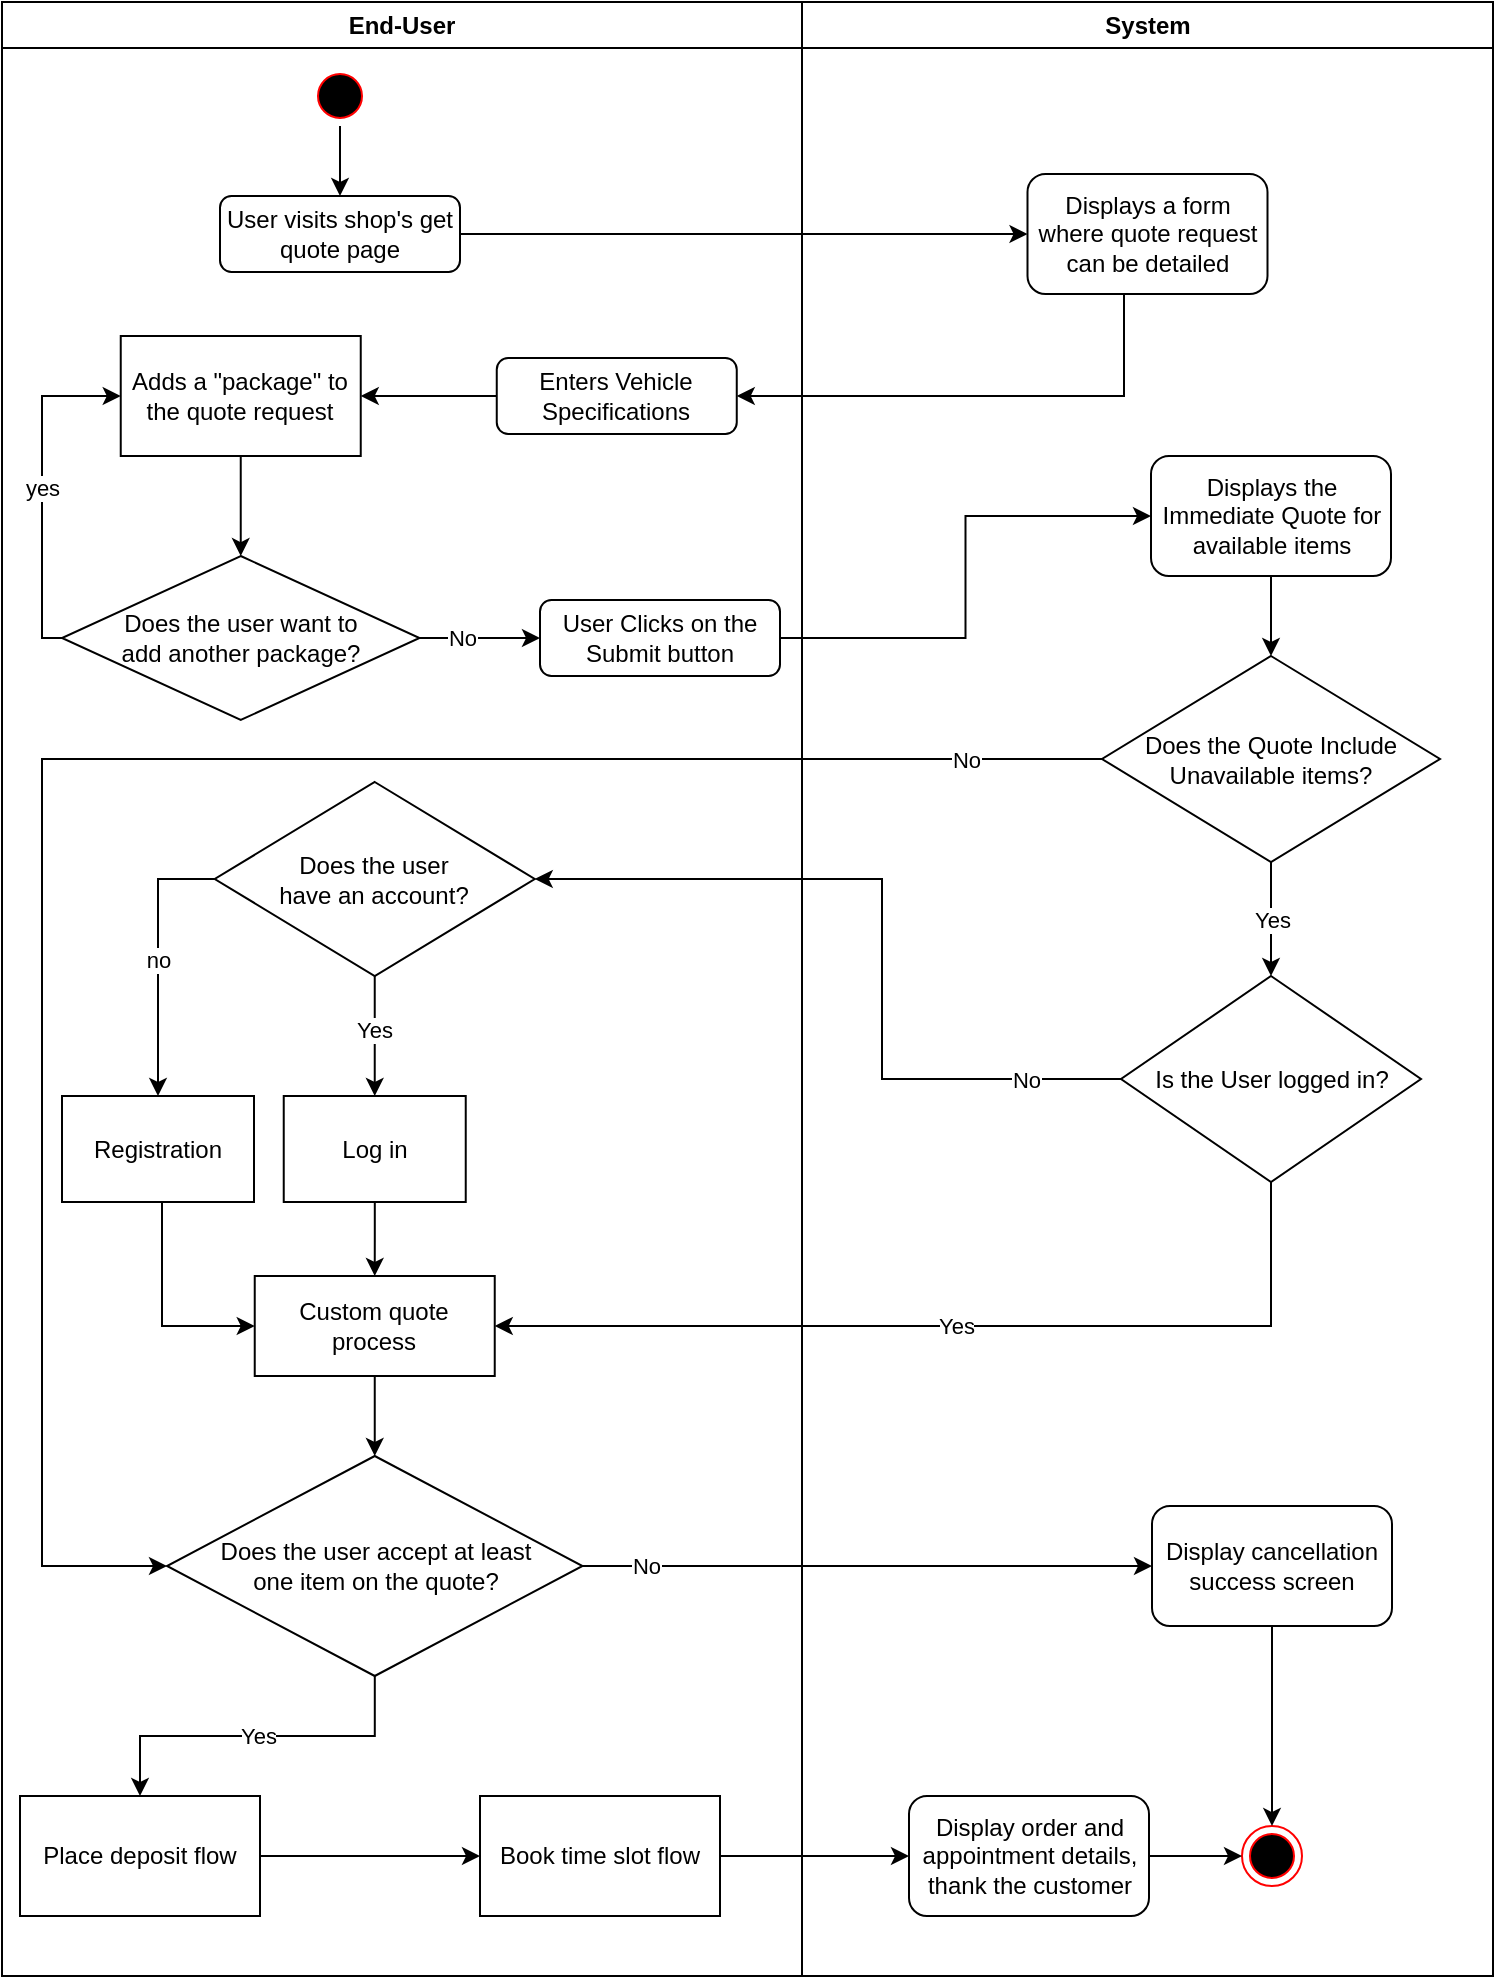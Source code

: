 <mxfile version="20.4.0" type="github">
  <diagram name="Page-1" id="e7e014a7-5840-1c2e-5031-d8a46d1fe8dd">
    <mxGraphModel dx="1208" dy="671" grid="1" gridSize="10" guides="1" tooltips="1" connect="1" arrows="1" fold="1" page="1" pageScale="1" pageWidth="1169" pageHeight="826" background="none" math="0" shadow="0">
      <root>
        <mxCell id="0" />
        <mxCell id="1" parent="0" />
        <mxCell id="C72ip7JD7R5VJmdPQOm5-44" value="" style="edgeStyle=orthogonalEdgeStyle;rounded=0;orthogonalLoop=1;jettySize=auto;html=1;strokeColor=#000000;entryX=0.5;entryY=0;entryDx=0;entryDy=0;" parent="1" edge="1">
          <mxGeometry relative="1" as="geometry">
            <Array as="points">
              <mxPoint x="470" y="260" />
              <mxPoint x="470" y="160" />
              <mxPoint x="795" y="160" />
            </Array>
            <mxPoint x="385" y="260.037" as="sourcePoint" />
          </mxGeometry>
        </mxCell>
        <mxCell id="C72ip7JD7R5VJmdPQOm5-59" style="edgeStyle=orthogonalEdgeStyle;rounded=0;orthogonalLoop=1;jettySize=auto;html=1;exitX=0;exitY=0.5;exitDx=0;exitDy=0;entryX=0.5;entryY=0;entryDx=0;entryDy=0;strokeColor=#000000;" parent="1" edge="1">
          <mxGeometry relative="1" as="geometry">
            <mxPoint x="570" y="320" as="sourcePoint" />
          </mxGeometry>
        </mxCell>
        <mxCell id="C72ip7JD7R5VJmdPQOm5-62" style="edgeStyle=orthogonalEdgeStyle;rounded=0;orthogonalLoop=1;jettySize=auto;html=1;exitX=1;exitY=0.5;exitDx=0;exitDy=0;entryX=0.5;entryY=0;entryDx=0;entryDy=0;strokeColor=#000000;" parent="1" edge="1">
          <mxGeometry relative="1" as="geometry">
            <Array as="points">
              <mxPoint x="500" y="379" />
              <mxPoint x="500" y="180" />
            </Array>
            <mxPoint x="795.0" y="180" as="targetPoint" />
          </mxGeometry>
        </mxCell>
        <mxCell id="C72ip7JD7R5VJmdPQOm5-69" style="edgeStyle=orthogonalEdgeStyle;rounded=0;orthogonalLoop=1;jettySize=auto;html=1;exitX=1;exitY=0.5;exitDx=0;exitDy=0;entryX=0.5;entryY=1;entryDx=0;entryDy=0;strokeColor=#000000;" parent="1" edge="1">
          <mxGeometry relative="1" as="geometry">
            <Array as="points">
              <mxPoint x="520" y="531" />
              <mxPoint x="520" y="390" />
              <mxPoint x="657" y="390" />
            </Array>
            <mxPoint x="657.25" y="350" as="targetPoint" />
          </mxGeometry>
        </mxCell>
        <mxCell id="kRIrVRTwHgcSPXHYipSR-5" value="End-User" style="swimlane;whiteSpace=wrap" vertex="1" parent="1">
          <mxGeometry x="50" y="20" width="400" height="987" as="geometry" />
        </mxCell>
        <mxCell id="kRIrVRTwHgcSPXHYipSR-6" value="" style="edgeStyle=orthogonalEdgeStyle;rounded=0;orthogonalLoop=1;jettySize=auto;html=1;" edge="1" parent="kRIrVRTwHgcSPXHYipSR-5" source="kRIrVRTwHgcSPXHYipSR-7" target="kRIrVRTwHgcSPXHYipSR-13">
          <mxGeometry relative="1" as="geometry" />
        </mxCell>
        <mxCell id="kRIrVRTwHgcSPXHYipSR-7" value="" style="ellipse;shape=startState;fillColor=#000000;strokeColor=#ff0000;" vertex="1" parent="kRIrVRTwHgcSPXHYipSR-5">
          <mxGeometry x="154" y="32" width="30" height="30" as="geometry" />
        </mxCell>
        <mxCell id="kRIrVRTwHgcSPXHYipSR-8" value="" style="edgeStyle=orthogonalEdgeStyle;rounded=0;orthogonalLoop=1;jettySize=auto;html=1;strokeColor=#000000;" edge="1" parent="kRIrVRTwHgcSPXHYipSR-5">
          <mxGeometry relative="1" as="geometry">
            <mxPoint x="155.5" y="251" as="sourcePoint" />
          </mxGeometry>
        </mxCell>
        <mxCell id="kRIrVRTwHgcSPXHYipSR-9" value="no" style="edgeLabel;html=1;align=center;verticalAlign=middle;resizable=0;points=[];" vertex="1" connectable="0" parent="kRIrVRTwHgcSPXHYipSR-8">
          <mxGeometry x="-0.121" relative="1" as="geometry">
            <mxPoint y="-9" as="offset" />
          </mxGeometry>
        </mxCell>
        <mxCell id="kRIrVRTwHgcSPXHYipSR-10" value="" style="edgeStyle=orthogonalEdgeStyle;rounded=0;orthogonalLoop=1;jettySize=auto;html=1;strokeColor=#000000;" edge="1" parent="kRIrVRTwHgcSPXHYipSR-5">
          <mxGeometry relative="1" as="geometry">
            <mxPoint x="85.537" y="289.979" as="sourcePoint" />
          </mxGeometry>
        </mxCell>
        <mxCell id="kRIrVRTwHgcSPXHYipSR-11" value="yes" style="edgeLabel;html=1;align=center;verticalAlign=middle;resizable=0;points=[];" vertex="1" connectable="0" parent="kRIrVRTwHgcSPXHYipSR-10">
          <mxGeometry x="-0.227" y="-1" relative="1" as="geometry">
            <mxPoint x="11" y="2" as="offset" />
          </mxGeometry>
        </mxCell>
        <mxCell id="kRIrVRTwHgcSPXHYipSR-12" value="" style="edgeStyle=orthogonalEdgeStyle;rounded=0;orthogonalLoop=1;jettySize=auto;html=1;strokeColor=#000000;" edge="1" parent="kRIrVRTwHgcSPXHYipSR-5">
          <mxGeometry relative="1" as="geometry">
            <mxPoint x="85.537" y="353" as="sourcePoint" />
          </mxGeometry>
        </mxCell>
        <mxCell id="kRIrVRTwHgcSPXHYipSR-13" value="User visits shop&#39;s get quote page" style="rounded=1;whiteSpace=wrap;html=1;" vertex="1" parent="kRIrVRTwHgcSPXHYipSR-5">
          <mxGeometry x="109" y="97" width="120" height="38" as="geometry" />
        </mxCell>
        <mxCell id="kRIrVRTwHgcSPXHYipSR-14" value="" style="edgeStyle=orthogonalEdgeStyle;rounded=0;orthogonalLoop=1;jettySize=auto;html=1;" edge="1" parent="kRIrVRTwHgcSPXHYipSR-5" source="kRIrVRTwHgcSPXHYipSR-15" target="kRIrVRTwHgcSPXHYipSR-17">
          <mxGeometry relative="1" as="geometry" />
        </mxCell>
        <mxCell id="kRIrVRTwHgcSPXHYipSR-15" value="Adds a &quot;package&quot; to the quote request" style="whiteSpace=wrap;html=1;" vertex="1" parent="kRIrVRTwHgcSPXHYipSR-5">
          <mxGeometry x="59.37" y="167" width="120" height="60" as="geometry" />
        </mxCell>
        <mxCell id="kRIrVRTwHgcSPXHYipSR-16" value="yes" style="edgeStyle=orthogonalEdgeStyle;rounded=0;orthogonalLoop=1;jettySize=auto;html=1;exitX=0;exitY=0.5;exitDx=0;exitDy=0;entryX=0;entryY=0.5;entryDx=0;entryDy=0;" edge="1" parent="kRIrVRTwHgcSPXHYipSR-5" source="kRIrVRTwHgcSPXHYipSR-17" target="kRIrVRTwHgcSPXHYipSR-15">
          <mxGeometry relative="1" as="geometry">
            <Array as="points">
              <mxPoint x="20" y="318" />
              <mxPoint x="20" y="197" />
            </Array>
          </mxGeometry>
        </mxCell>
        <mxCell id="kRIrVRTwHgcSPXHYipSR-81" value="No" style="edgeStyle=orthogonalEdgeStyle;rounded=0;orthogonalLoop=1;jettySize=auto;html=1;entryX=0;entryY=0.5;entryDx=0;entryDy=0;" edge="1" parent="kRIrVRTwHgcSPXHYipSR-5" source="kRIrVRTwHgcSPXHYipSR-17" target="kRIrVRTwHgcSPXHYipSR-80">
          <mxGeometry x="-0.295" relative="1" as="geometry">
            <mxPoint as="offset" />
          </mxGeometry>
        </mxCell>
        <mxCell id="kRIrVRTwHgcSPXHYipSR-17" value="Does the user want to &lt;br&gt;add another package?" style="rhombus;whiteSpace=wrap;html=1;" vertex="1" parent="kRIrVRTwHgcSPXHYipSR-5">
          <mxGeometry x="30.0" y="277" width="178.75" height="82" as="geometry" />
        </mxCell>
        <mxCell id="kRIrVRTwHgcSPXHYipSR-18" value="no" style="edgeStyle=orthogonalEdgeStyle;rounded=0;orthogonalLoop=1;jettySize=auto;html=1;exitX=0;exitY=0.5;exitDx=0;exitDy=0;" edge="1" parent="kRIrVRTwHgcSPXHYipSR-5" source="kRIrVRTwHgcSPXHYipSR-20" target="kRIrVRTwHgcSPXHYipSR-22">
          <mxGeometry relative="1" as="geometry" />
        </mxCell>
        <mxCell id="kRIrVRTwHgcSPXHYipSR-19" value="Yes" style="edgeStyle=orthogonalEdgeStyle;rounded=0;orthogonalLoop=1;jettySize=auto;html=1;exitX=0.5;exitY=1;exitDx=0;exitDy=0;" edge="1" parent="kRIrVRTwHgcSPXHYipSR-5" source="kRIrVRTwHgcSPXHYipSR-20" target="kRIrVRTwHgcSPXHYipSR-24">
          <mxGeometry x="-0.101" relative="1" as="geometry">
            <mxPoint as="offset" />
          </mxGeometry>
        </mxCell>
        <mxCell id="kRIrVRTwHgcSPXHYipSR-20" value="Does the user &lt;br&gt;have an account?" style="rhombus;whiteSpace=wrap;html=1;" vertex="1" parent="kRIrVRTwHgcSPXHYipSR-5">
          <mxGeometry x="106.37" y="390" width="160" height="97" as="geometry" />
        </mxCell>
        <mxCell id="kRIrVRTwHgcSPXHYipSR-22" value="Registration" style="whiteSpace=wrap;html=1;" vertex="1" parent="kRIrVRTwHgcSPXHYipSR-5">
          <mxGeometry x="30" y="547" width="96" height="53" as="geometry" />
        </mxCell>
        <mxCell id="kRIrVRTwHgcSPXHYipSR-24" value="Log in" style="whiteSpace=wrap;html=1;" vertex="1" parent="kRIrVRTwHgcSPXHYipSR-5">
          <mxGeometry x="140.87" y="547" width="91" height="53" as="geometry" />
        </mxCell>
        <mxCell id="kRIrVRTwHgcSPXHYipSR-74" value="Yes" style="edgeStyle=orthogonalEdgeStyle;rounded=0;orthogonalLoop=1;jettySize=auto;html=1;entryX=0.5;entryY=0;entryDx=0;entryDy=0;" edge="1" parent="kRIrVRTwHgcSPXHYipSR-5" source="kRIrVRTwHgcSPXHYipSR-26" target="kRIrVRTwHgcSPXHYipSR-28">
          <mxGeometry relative="1" as="geometry" />
        </mxCell>
        <mxCell id="kRIrVRTwHgcSPXHYipSR-26" value="Does the user accept at least &lt;br&gt;one item on the quote?" style="rhombus;whiteSpace=wrap;html=1;" vertex="1" parent="kRIrVRTwHgcSPXHYipSR-5">
          <mxGeometry x="82.5" y="727" width="207.75" height="110" as="geometry" />
        </mxCell>
        <mxCell id="kRIrVRTwHgcSPXHYipSR-27" value="" style="edgeStyle=orthogonalEdgeStyle;rounded=0;orthogonalLoop=1;jettySize=auto;html=1;" edge="1" parent="kRIrVRTwHgcSPXHYipSR-5" source="kRIrVRTwHgcSPXHYipSR-28" target="kRIrVRTwHgcSPXHYipSR-30">
          <mxGeometry relative="1" as="geometry" />
        </mxCell>
        <mxCell id="kRIrVRTwHgcSPXHYipSR-28" value="Place deposit flow" style="whiteSpace=wrap;html=1;" vertex="1" parent="kRIrVRTwHgcSPXHYipSR-5">
          <mxGeometry x="9" y="897" width="120" height="60" as="geometry" />
        </mxCell>
        <mxCell id="kRIrVRTwHgcSPXHYipSR-30" value="Book time slot flow" style="whiteSpace=wrap;html=1;" vertex="1" parent="kRIrVRTwHgcSPXHYipSR-5">
          <mxGeometry x="239" y="897" width="120" height="60" as="geometry" />
        </mxCell>
        <mxCell id="kRIrVRTwHgcSPXHYipSR-71" value="Custom quote process" style="whiteSpace=wrap;html=1;sketch=0;" vertex="1" parent="kRIrVRTwHgcSPXHYipSR-5">
          <mxGeometry x="126.37" y="637" width="120" height="50" as="geometry" />
        </mxCell>
        <mxCell id="kRIrVRTwHgcSPXHYipSR-73" style="edgeStyle=orthogonalEdgeStyle;rounded=0;orthogonalLoop=1;jettySize=auto;html=1;entryX=0.5;entryY=0;entryDx=0;entryDy=0;" edge="1" parent="kRIrVRTwHgcSPXHYipSR-5" source="kRIrVRTwHgcSPXHYipSR-71" target="kRIrVRTwHgcSPXHYipSR-26">
          <mxGeometry relative="1" as="geometry" />
        </mxCell>
        <mxCell id="kRIrVRTwHgcSPXHYipSR-76" style="edgeStyle=orthogonalEdgeStyle;rounded=0;orthogonalLoop=1;jettySize=auto;html=1;entryX=0.5;entryY=0;entryDx=0;entryDy=0;" edge="1" parent="kRIrVRTwHgcSPXHYipSR-5" source="kRIrVRTwHgcSPXHYipSR-24" target="kRIrVRTwHgcSPXHYipSR-71">
          <mxGeometry relative="1" as="geometry" />
        </mxCell>
        <mxCell id="kRIrVRTwHgcSPXHYipSR-77" style="edgeStyle=orthogonalEdgeStyle;rounded=0;orthogonalLoop=1;jettySize=auto;html=1;entryX=0;entryY=0.5;entryDx=0;entryDy=0;" edge="1" parent="kRIrVRTwHgcSPXHYipSR-5" source="kRIrVRTwHgcSPXHYipSR-22" target="kRIrVRTwHgcSPXHYipSR-71">
          <mxGeometry relative="1" as="geometry">
            <Array as="points">
              <mxPoint x="80" y="662" />
            </Array>
          </mxGeometry>
        </mxCell>
        <mxCell id="kRIrVRTwHgcSPXHYipSR-80" value="User Clicks on the Submit button" style="rounded=1;whiteSpace=wrap;html=1;" vertex="1" parent="kRIrVRTwHgcSPXHYipSR-5">
          <mxGeometry x="269" y="299" width="120" height="38" as="geometry" />
        </mxCell>
        <mxCell id="kRIrVRTwHgcSPXHYipSR-85" style="edgeStyle=orthogonalEdgeStyle;rounded=0;orthogonalLoop=1;jettySize=auto;html=1;entryX=1;entryY=0.5;entryDx=0;entryDy=0;" edge="1" parent="kRIrVRTwHgcSPXHYipSR-5" source="kRIrVRTwHgcSPXHYipSR-84" target="kRIrVRTwHgcSPXHYipSR-15">
          <mxGeometry relative="1" as="geometry" />
        </mxCell>
        <mxCell id="kRIrVRTwHgcSPXHYipSR-84" value="Enters Vehicle Specifications" style="rounded=1;whiteSpace=wrap;html=1;" vertex="1" parent="kRIrVRTwHgcSPXHYipSR-5">
          <mxGeometry x="247.38" y="178" width="120" height="38" as="geometry" />
        </mxCell>
        <mxCell id="kRIrVRTwHgcSPXHYipSR-31" value="System" style="swimlane;whiteSpace=wrap" vertex="1" parent="1">
          <mxGeometry x="450" y="20" width="345.5" height="987" as="geometry" />
        </mxCell>
        <mxCell id="kRIrVRTwHgcSPXHYipSR-32" value="" style="edgeStyle=orthogonalEdgeStyle;rounded=0;orthogonalLoop=1;jettySize=auto;html=1;strokeColor=#000000;" edge="1" parent="kRIrVRTwHgcSPXHYipSR-31">
          <mxGeometry relative="1" as="geometry">
            <mxPoint x="250.5" y="132" as="sourcePoint" />
          </mxGeometry>
        </mxCell>
        <mxCell id="kRIrVRTwHgcSPXHYipSR-33" value="No" style="edgeLabel;html=1;align=center;verticalAlign=middle;resizable=0;points=[];" vertex="1" connectable="0" parent="kRIrVRTwHgcSPXHYipSR-32">
          <mxGeometry x="-0.159" relative="1" as="geometry">
            <mxPoint y="-10" as="offset" />
          </mxGeometry>
        </mxCell>
        <mxCell id="kRIrVRTwHgcSPXHYipSR-34" value="" style="edgeStyle=orthogonalEdgeStyle;rounded=0;orthogonalLoop=1;jettySize=auto;html=1;strokeColor=#000000;exitX=0;exitY=0.5;exitDx=0;exitDy=0;" edge="1" parent="kRIrVRTwHgcSPXHYipSR-31">
          <mxGeometry relative="1" as="geometry">
            <mxPoint x="165.5" y="92" as="sourcePoint" />
          </mxGeometry>
        </mxCell>
        <mxCell id="kRIrVRTwHgcSPXHYipSR-35" value="Yes" style="edgeLabel;html=1;align=center;verticalAlign=middle;resizable=0;points=[];" vertex="1" connectable="0" parent="kRIrVRTwHgcSPXHYipSR-34">
          <mxGeometry x="-0.2" relative="1" as="geometry">
            <mxPoint x="11" y="-7" as="offset" />
          </mxGeometry>
        </mxCell>
        <mxCell id="kRIrVRTwHgcSPXHYipSR-37" value="Displays a form where quote request can be detailed" style="rounded=1;whiteSpace=wrap;html=1;" vertex="1" parent="kRIrVRTwHgcSPXHYipSR-31">
          <mxGeometry x="112.75" y="86" width="120" height="60" as="geometry" />
        </mxCell>
        <mxCell id="kRIrVRTwHgcSPXHYipSR-66" style="edgeStyle=orthogonalEdgeStyle;rounded=0;orthogonalLoop=1;jettySize=auto;html=1;entryX=0.5;entryY=0;entryDx=0;entryDy=0;" edge="1" parent="kRIrVRTwHgcSPXHYipSR-31" source="kRIrVRTwHgcSPXHYipSR-63" target="kRIrVRTwHgcSPXHYipSR-65">
          <mxGeometry relative="1" as="geometry" />
        </mxCell>
        <mxCell id="kRIrVRTwHgcSPXHYipSR-63" value="Displays the Immediate Quote for available items" style="rounded=1;whiteSpace=wrap;html=1;" vertex="1" parent="kRIrVRTwHgcSPXHYipSR-31">
          <mxGeometry x="174.5" y="227" width="120" height="60" as="geometry" />
        </mxCell>
        <mxCell id="kRIrVRTwHgcSPXHYipSR-68" value="Yes" style="edgeStyle=orthogonalEdgeStyle;rounded=0;orthogonalLoop=1;jettySize=auto;html=1;entryX=0.5;entryY=0;entryDx=0;entryDy=0;" edge="1" parent="kRIrVRTwHgcSPXHYipSR-31" source="kRIrVRTwHgcSPXHYipSR-65" target="kRIrVRTwHgcSPXHYipSR-67">
          <mxGeometry relative="1" as="geometry" />
        </mxCell>
        <mxCell id="kRIrVRTwHgcSPXHYipSR-65" value="Does the Quote Include Unavailable items?" style="rhombus;whiteSpace=wrap;html=1;" vertex="1" parent="kRIrVRTwHgcSPXHYipSR-31">
          <mxGeometry x="150" y="327" width="169" height="103" as="geometry" />
        </mxCell>
        <mxCell id="kRIrVRTwHgcSPXHYipSR-67" value="Is the User logged in?" style="rhombus;whiteSpace=wrap;html=1;" vertex="1" parent="kRIrVRTwHgcSPXHYipSR-31">
          <mxGeometry x="159.5" y="487" width="150" height="103" as="geometry" />
        </mxCell>
        <mxCell id="kRIrVRTwHgcSPXHYipSR-53" value="Display order and appointment details, thank the customer" style="rounded=1;whiteSpace=wrap;html=1;" vertex="1" parent="kRIrVRTwHgcSPXHYipSR-31">
          <mxGeometry x="53.5" y="897" width="120" height="60" as="geometry" />
        </mxCell>
        <mxCell id="kRIrVRTwHgcSPXHYipSR-36" value="" style="ellipse;html=1;shape=endState;fillColor=#000000;strokeColor=#ff0000;" vertex="1" parent="kRIrVRTwHgcSPXHYipSR-31">
          <mxGeometry x="220" y="912" width="30" height="30" as="geometry" />
        </mxCell>
        <mxCell id="kRIrVRTwHgcSPXHYipSR-52" value="" style="edgeStyle=orthogonalEdgeStyle;rounded=0;orthogonalLoop=1;jettySize=auto;html=1;entryX=0;entryY=0.5;entryDx=0;entryDy=0;" edge="1" parent="kRIrVRTwHgcSPXHYipSR-31" source="kRIrVRTwHgcSPXHYipSR-53" target="kRIrVRTwHgcSPXHYipSR-36">
          <mxGeometry relative="1" as="geometry" />
        </mxCell>
        <mxCell id="kRIrVRTwHgcSPXHYipSR-83" style="edgeStyle=orthogonalEdgeStyle;rounded=0;orthogonalLoop=1;jettySize=auto;html=1;entryX=0.5;entryY=0;entryDx=0;entryDy=0;" edge="1" parent="kRIrVRTwHgcSPXHYipSR-31" source="kRIrVRTwHgcSPXHYipSR-51" target="kRIrVRTwHgcSPXHYipSR-36">
          <mxGeometry relative="1" as="geometry" />
        </mxCell>
        <mxCell id="kRIrVRTwHgcSPXHYipSR-51" value="Display cancellation success screen" style="rounded=1;whiteSpace=wrap;html=1;" vertex="1" parent="kRIrVRTwHgcSPXHYipSR-31">
          <mxGeometry x="175" y="752" width="120" height="60" as="geometry" />
        </mxCell>
        <mxCell id="kRIrVRTwHgcSPXHYipSR-54" value="" style="edgeStyle=orthogonalEdgeStyle;rounded=0;orthogonalLoop=1;jettySize=auto;html=1;" edge="1" parent="1" source="kRIrVRTwHgcSPXHYipSR-13" target="kRIrVRTwHgcSPXHYipSR-37">
          <mxGeometry relative="1" as="geometry" />
        </mxCell>
        <mxCell id="kRIrVRTwHgcSPXHYipSR-55" value="" style="edgeStyle=orthogonalEdgeStyle;rounded=0;orthogonalLoop=1;jettySize=auto;html=1;entryX=1;entryY=0.5;entryDx=0;entryDy=0;" edge="1" parent="1" source="kRIrVRTwHgcSPXHYipSR-37" target="kRIrVRTwHgcSPXHYipSR-84">
          <mxGeometry relative="1" as="geometry">
            <Array as="points">
              <mxPoint x="611" y="217" />
              <mxPoint x="439" y="217" />
            </Array>
          </mxGeometry>
        </mxCell>
        <mxCell id="kRIrVRTwHgcSPXHYipSR-61" value="" style="edgeStyle=orthogonalEdgeStyle;rounded=0;orthogonalLoop=1;jettySize=auto;html=1;" edge="1" parent="1" source="kRIrVRTwHgcSPXHYipSR-30" target="kRIrVRTwHgcSPXHYipSR-53">
          <mxGeometry relative="1" as="geometry" />
        </mxCell>
        <mxCell id="kRIrVRTwHgcSPXHYipSR-69" value="No" style="edgeStyle=orthogonalEdgeStyle;rounded=0;orthogonalLoop=1;jettySize=auto;html=1;entryX=0;entryY=0.5;entryDx=0;entryDy=0;" edge="1" parent="1" source="kRIrVRTwHgcSPXHYipSR-65" target="kRIrVRTwHgcSPXHYipSR-26">
          <mxGeometry x="-0.862" relative="1" as="geometry">
            <mxPoint x="80" y="637" as="targetPoint" />
            <Array as="points">
              <mxPoint x="70" y="398" />
              <mxPoint x="70" y="802" />
            </Array>
            <mxPoint as="offset" />
          </mxGeometry>
        </mxCell>
        <mxCell id="kRIrVRTwHgcSPXHYipSR-70" value="No" style="edgeStyle=orthogonalEdgeStyle;rounded=0;orthogonalLoop=1;jettySize=auto;html=1;entryX=1;entryY=0.5;entryDx=0;entryDy=0;" edge="1" parent="1" source="kRIrVRTwHgcSPXHYipSR-67" target="kRIrVRTwHgcSPXHYipSR-20">
          <mxGeometry x="-0.756" relative="1" as="geometry">
            <Array as="points">
              <mxPoint x="490" y="559" />
              <mxPoint x="490" y="459" />
            </Array>
            <mxPoint as="offset" />
          </mxGeometry>
        </mxCell>
        <mxCell id="kRIrVRTwHgcSPXHYipSR-75" value="No" style="edgeStyle=orthogonalEdgeStyle;rounded=0;orthogonalLoop=1;jettySize=auto;html=1;exitX=1;exitY=0.5;exitDx=0;exitDy=0;" edge="1" parent="1" source="kRIrVRTwHgcSPXHYipSR-26" target="kRIrVRTwHgcSPXHYipSR-51">
          <mxGeometry x="-0.777" relative="1" as="geometry">
            <mxPoint as="offset" />
          </mxGeometry>
        </mxCell>
        <mxCell id="kRIrVRTwHgcSPXHYipSR-72" value="Yes" style="edgeStyle=orthogonalEdgeStyle;rounded=0;orthogonalLoop=1;jettySize=auto;html=1;entryX=1;entryY=0.5;entryDx=0;entryDy=0;" edge="1" parent="1" source="kRIrVRTwHgcSPXHYipSR-67" target="kRIrVRTwHgcSPXHYipSR-71">
          <mxGeometry relative="1" as="geometry">
            <Array as="points">
              <mxPoint x="685" y="682" />
            </Array>
          </mxGeometry>
        </mxCell>
        <mxCell id="kRIrVRTwHgcSPXHYipSR-82" style="edgeStyle=orthogonalEdgeStyle;rounded=0;orthogonalLoop=1;jettySize=auto;html=1;entryX=0;entryY=0.5;entryDx=0;entryDy=0;" edge="1" parent="1" source="kRIrVRTwHgcSPXHYipSR-80" target="kRIrVRTwHgcSPXHYipSR-63">
          <mxGeometry relative="1" as="geometry" />
        </mxCell>
      </root>
    </mxGraphModel>
  </diagram>
</mxfile>
